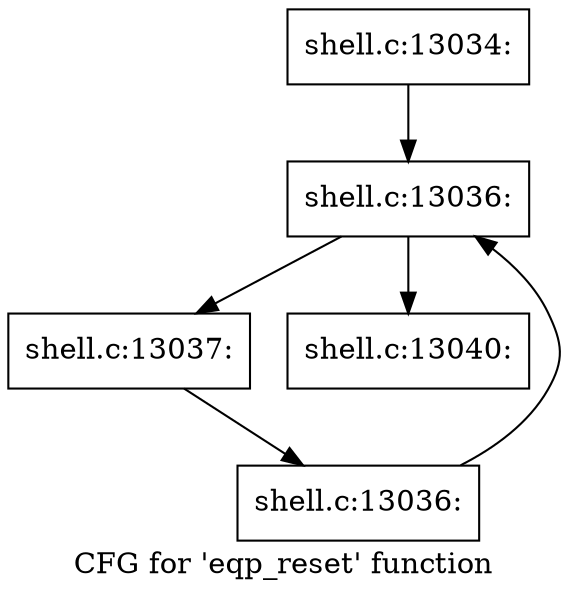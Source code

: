 digraph "CFG for 'eqp_reset' function" {
	label="CFG for 'eqp_reset' function";

	Node0x5602764b26e0 [shape=record,label="{shell.c:13034:}"];
	Node0x5602764b26e0 -> Node0x56027739aa50;
	Node0x56027739aa50 [shape=record,label="{shell.c:13036:}"];
	Node0x56027739aa50 -> Node0x56027739ac00;
	Node0x56027739aa50 -> Node0x560277399bc0;
	Node0x56027739ac00 [shape=record,label="{shell.c:13037:}"];
	Node0x56027739ac00 -> Node0x56027739ab70;
	Node0x56027739ab70 [shape=record,label="{shell.c:13036:}"];
	Node0x56027739ab70 -> Node0x56027739aa50;
	Node0x560277399bc0 [shape=record,label="{shell.c:13040:}"];
}

